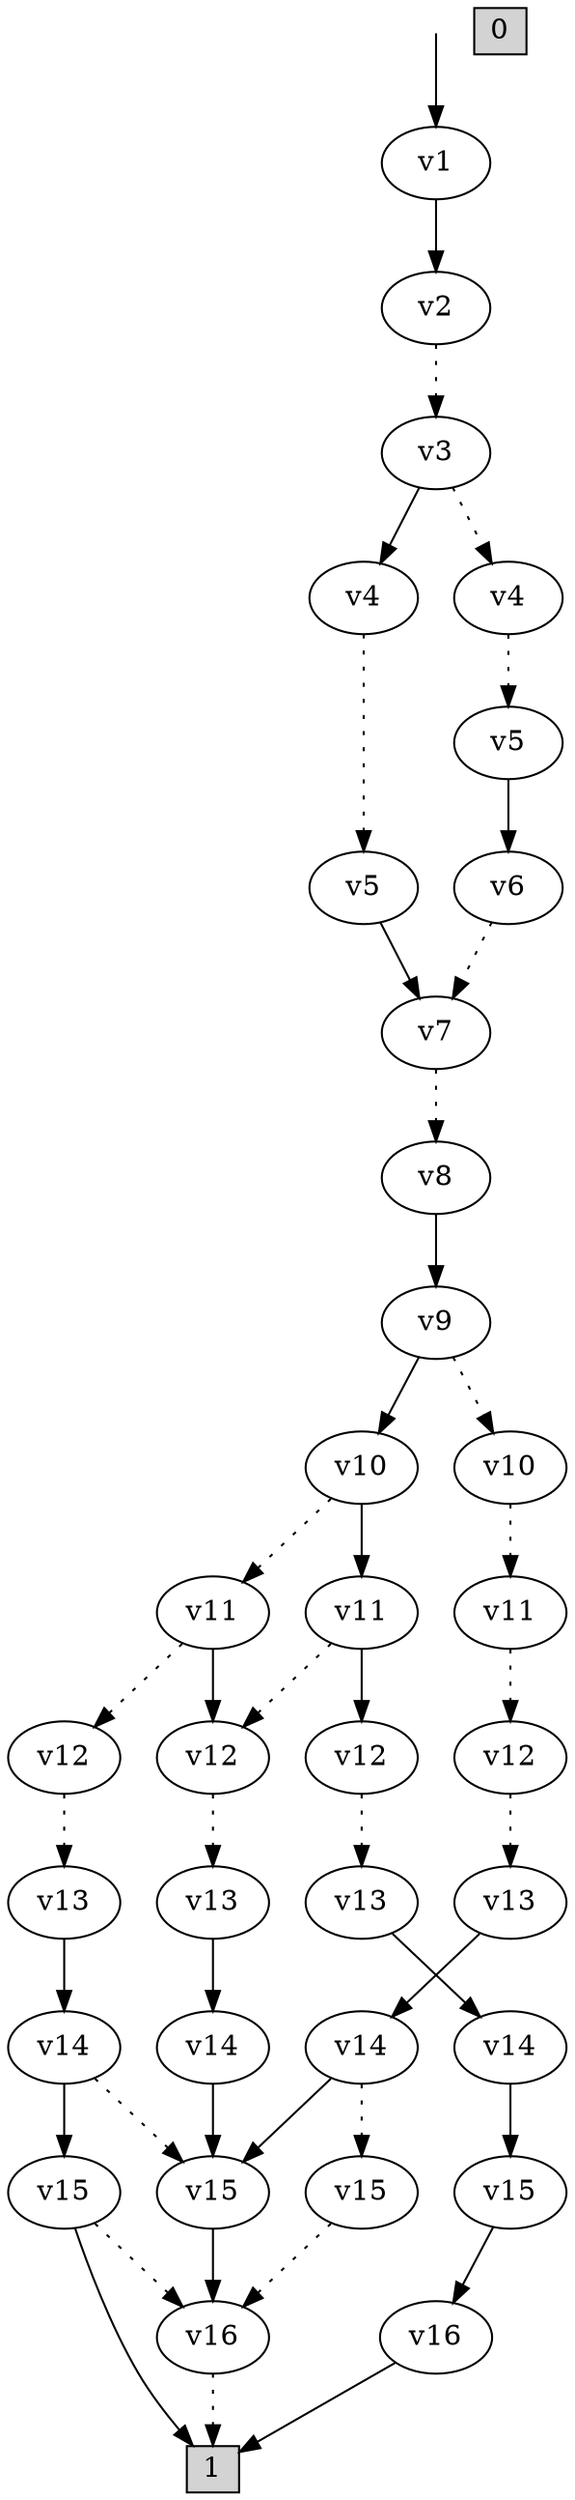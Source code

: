 digraph G {
 init__ [label="", style=invis, height=0, width=0];
 init__ -> 103;103[label="v1"];
103-> 100 [style=filled];
100[label="v2"];
100-> 97 [style=dotted];
97[label="v3"];
97-> 88 [style=dotted];
97-> 94 [style=filled];
94[label="v4"];
94-> 91 [style=dotted];
91[label="v5"];
91-> 79 [style=filled];
79[label="v7"];
79-> 76 [style=dotted];
76[label="v8"];
76-> 73 [style=filled];
73[label="v9"];
73-> 25 [style=dotted];
73-> 70 [style=filled];
70[label="v10"];
70-> 49 [style=dotted];
70-> 67 [style=filled];
67[label="v11"];
67-> 46 [style=dotted];
67-> 64 [style=filled];
64[label="v12"];
64-> 61 [style=dotted];
61[label="v13"];
61-> 58 [style=filled];
58[label="v14"];
58-> 55 [style=filled];
55[label="v15"];
55-> 52 [style=filled];
52[label="v16"];
52-> 1 [style=filled];
46[label="v12"];
46-> 43 [style=dotted];
43[label="v13"];
43-> 40 [style=filled];
40[label="v14"];
40-> 10 [style=filled];
10[label="v15"];
10-> 4 [style=filled];
4[label="v16"];
4-> 1 [style=dotted];
49[label="v11"];
49-> 37 [style=dotted];
49-> 46 [style=filled];
37[label="v12"];
37-> 34 [style=dotted];
34[label="v13"];
34-> 31 [style=filled];
31[label="v14"];
31-> 10 [style=dotted];
31-> 28 [style=filled];
28[label="v15"];
28-> 4 [style=dotted];
28-> 1 [style=filled];
25[label="v10"];
25-> 22 [style=dotted];
22[label="v11"];
22-> 19 [style=dotted];
19[label="v12"];
19-> 16 [style=dotted];
16[label="v13"];
16-> 13 [style=filled];
13[label="v14"];
13-> 7 [style=dotted];
13-> 10 [style=filled];
7[label="v15"];
7-> 4 [style=dotted];
88[label="v4"];
88-> 85 [style=dotted];
85[label="v5"];
85-> 82 [style=filled];
82[label="v6"];
82-> 79 [style=dotted];
0 [shape=box, label="0", style=filled, shape=box, height=0.3, width=0.3];
1 [shape=box, label="1", style=filled, shape=box, height=0.3, width=0.3];

}